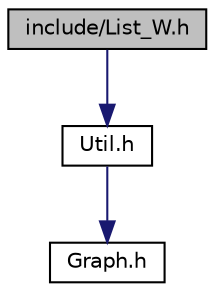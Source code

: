 digraph "include/List_W.h"
{
 // LATEX_PDF_SIZE
  edge [fontname="Helvetica",fontsize="10",labelfontname="Helvetica",labelfontsize="10"];
  node [fontname="Helvetica",fontsize="10",shape=record];
  Node1 [label="include/List_W.h",height=0.2,width=0.4,color="black", fillcolor="grey75", style="filled", fontcolor="black",tooltip="Bibiblioteca de lista escadeada dinâmica."];
  Node1 -> Node2 [color="midnightblue",fontsize="10",style="solid",fontname="Helvetica"];
  Node2 [label="Util.h",height=0.2,width=0.4,color="black", fillcolor="white", style="filled",URL="$Util_8h.html",tooltip=" "];
  Node2 -> Node3 [color="midnightblue",fontsize="10",style="solid",fontname="Helvetica"];
  Node3 [label="Graph.h",height=0.2,width=0.4,color="black", fillcolor="white", style="filled",URL="$Graph_8h.html",tooltip="Biblioteca de grafos não ponderados."];
}
